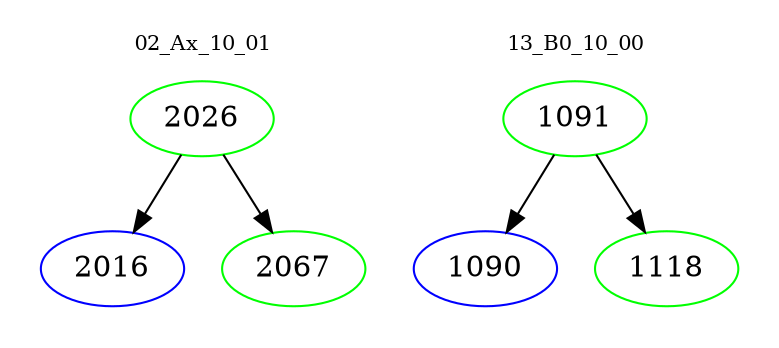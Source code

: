 digraph{
subgraph cluster_0 {
color = white
label = "02_Ax_10_01";
fontsize=10;
T0_2026 [label="2026", color="green"]
T0_2026 -> T0_2016 [color="black"]
T0_2016 [label="2016", color="blue"]
T0_2026 -> T0_2067 [color="black"]
T0_2067 [label="2067", color="green"]
}
subgraph cluster_1 {
color = white
label = "13_B0_10_00";
fontsize=10;
T1_1091 [label="1091", color="green"]
T1_1091 -> T1_1090 [color="black"]
T1_1090 [label="1090", color="blue"]
T1_1091 -> T1_1118 [color="black"]
T1_1118 [label="1118", color="green"]
}
}
